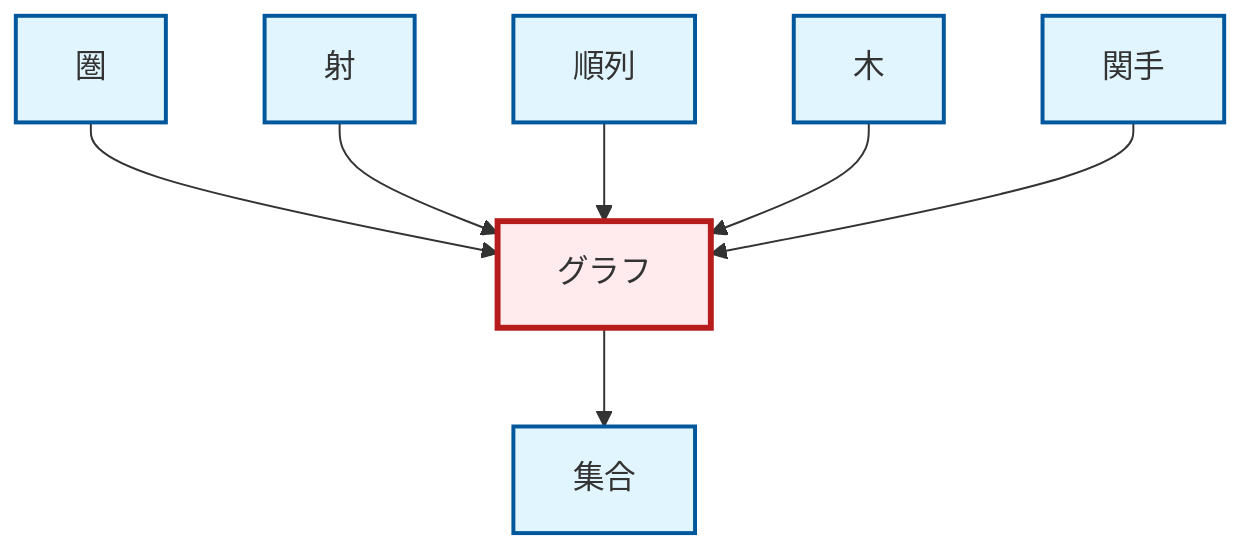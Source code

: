 graph TD
    classDef definition fill:#e1f5fe,stroke:#01579b,stroke-width:2px
    classDef theorem fill:#f3e5f5,stroke:#4a148c,stroke-width:2px
    classDef axiom fill:#fff3e0,stroke:#e65100,stroke-width:2px
    classDef example fill:#e8f5e9,stroke:#1b5e20,stroke-width:2px
    classDef current fill:#ffebee,stroke:#b71c1c,stroke-width:3px
    def-category["圏"]:::definition
    def-functor["関手"]:::definition
    def-permutation["順列"]:::definition
    def-morphism["射"]:::definition
    def-tree["木"]:::definition
    def-set["集合"]:::definition
    def-graph["グラフ"]:::definition
    def-category --> def-graph
    def-morphism --> def-graph
    def-permutation --> def-graph
    def-tree --> def-graph
    def-functor --> def-graph
    def-graph --> def-set
    class def-graph current